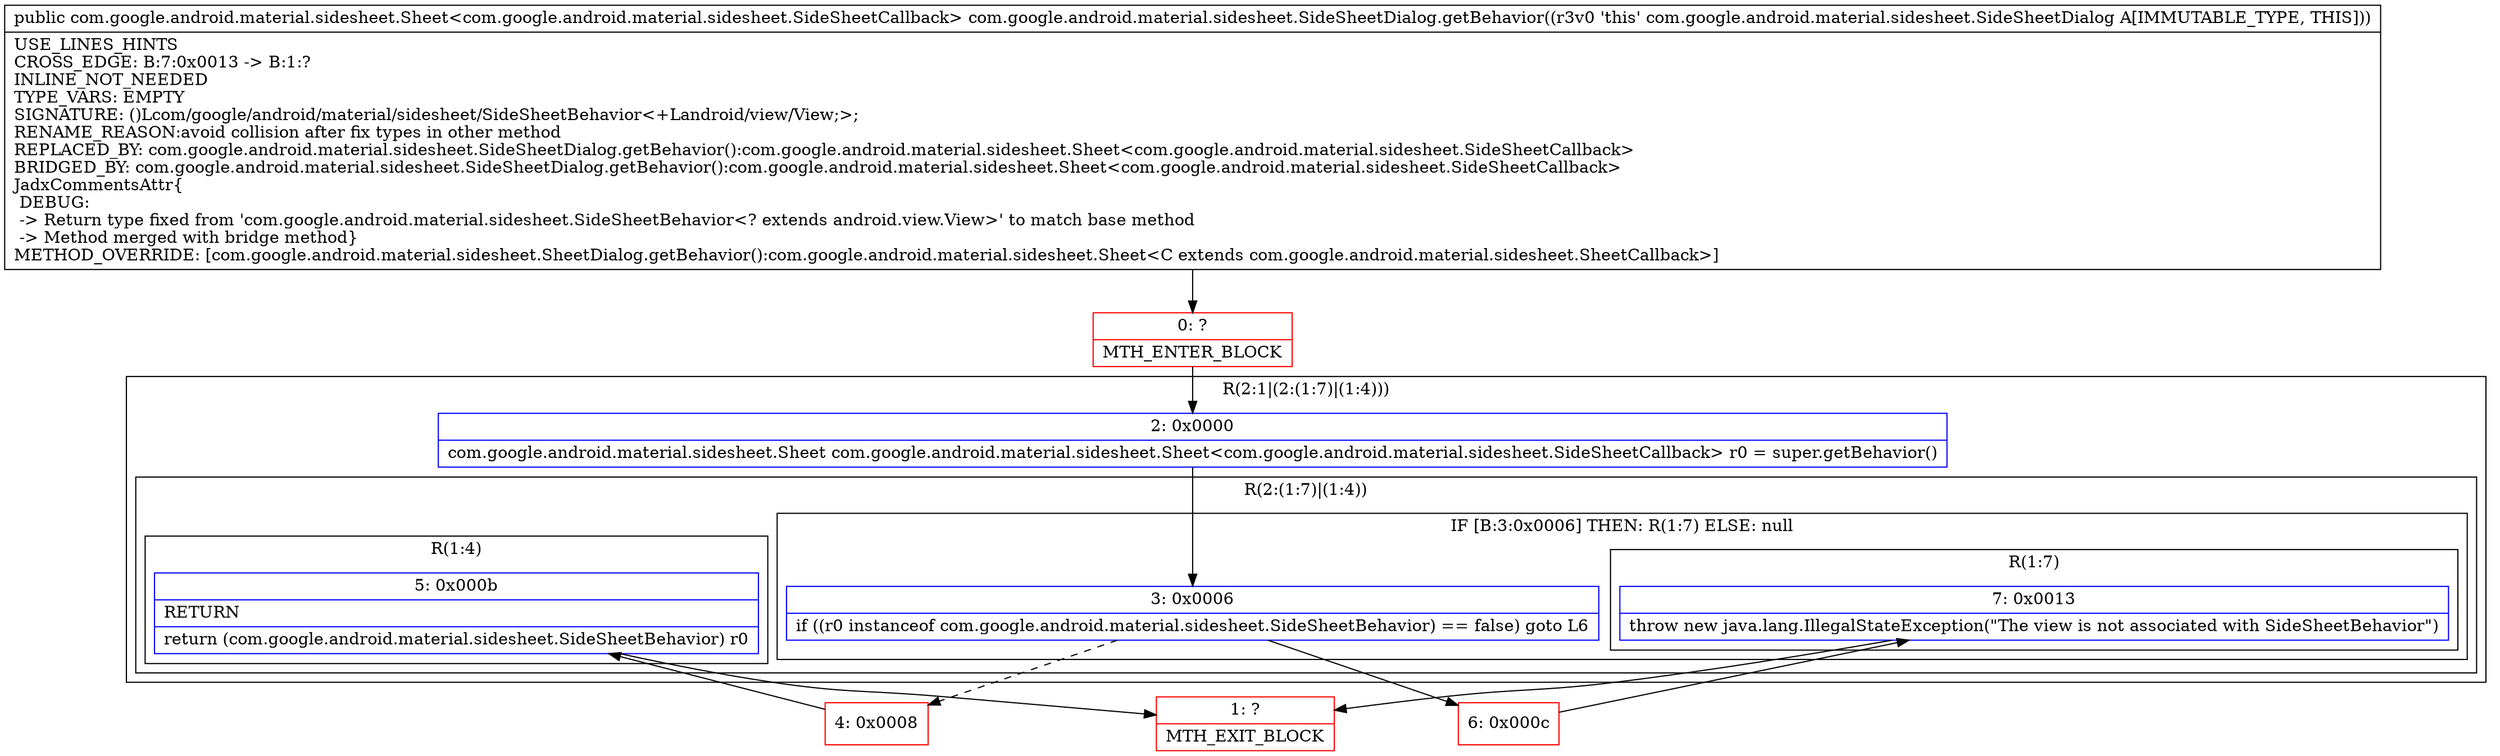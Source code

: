 digraph "CFG forcom.google.android.material.sidesheet.SideSheetDialog.getBehavior()Lcom\/google\/android\/material\/sidesheet\/SideSheetBehavior;" {
subgraph cluster_Region_1406531270 {
label = "R(2:1|(2:(1:7)|(1:4)))";
node [shape=record,color=blue];
Node_2 [shape=record,label="{2\:\ 0x0000|com.google.android.material.sidesheet.Sheet com.google.android.material.sidesheet.Sheet\<com.google.android.material.sidesheet.SideSheetCallback\> r0 = super.getBehavior()\l}"];
subgraph cluster_Region_208569812 {
label = "R(2:(1:7)|(1:4))";
node [shape=record,color=blue];
subgraph cluster_IfRegion_78889188 {
label = "IF [B:3:0x0006] THEN: R(1:7) ELSE: null";
node [shape=record,color=blue];
Node_3 [shape=record,label="{3\:\ 0x0006|if ((r0 instanceof com.google.android.material.sidesheet.SideSheetBehavior) == false) goto L6\l}"];
subgraph cluster_Region_2076765046 {
label = "R(1:7)";
node [shape=record,color=blue];
Node_7 [shape=record,label="{7\:\ 0x0013|throw new java.lang.IllegalStateException(\"The view is not associated with SideSheetBehavior\")\l}"];
}
}
subgraph cluster_Region_1830447908 {
label = "R(1:4)";
node [shape=record,color=blue];
Node_5 [shape=record,label="{5\:\ 0x000b|RETURN\l|return (com.google.android.material.sidesheet.SideSheetBehavior) r0\l}"];
}
}
}
Node_0 [shape=record,color=red,label="{0\:\ ?|MTH_ENTER_BLOCK\l}"];
Node_4 [shape=record,color=red,label="{4\:\ 0x0008}"];
Node_1 [shape=record,color=red,label="{1\:\ ?|MTH_EXIT_BLOCK\l}"];
Node_6 [shape=record,color=red,label="{6\:\ 0x000c}"];
MethodNode[shape=record,label="{public com.google.android.material.sidesheet.Sheet\<com.google.android.material.sidesheet.SideSheetCallback\> com.google.android.material.sidesheet.SideSheetDialog.getBehavior((r3v0 'this' com.google.android.material.sidesheet.SideSheetDialog A[IMMUTABLE_TYPE, THIS]))  | USE_LINES_HINTS\lCROSS_EDGE: B:7:0x0013 \-\> B:1:?\lINLINE_NOT_NEEDED\lTYPE_VARS: EMPTY\lSIGNATURE: ()Lcom\/google\/android\/material\/sidesheet\/SideSheetBehavior\<+Landroid\/view\/View;\>;\lRENAME_REASON:avoid collision after fix types in other method\lREPLACED_BY: com.google.android.material.sidesheet.SideSheetDialog.getBehavior():com.google.android.material.sidesheet.Sheet\<com.google.android.material.sidesheet.SideSheetCallback\>\lBRIDGED_BY: com.google.android.material.sidesheet.SideSheetDialog.getBehavior():com.google.android.material.sidesheet.Sheet\<com.google.android.material.sidesheet.SideSheetCallback\>\lJadxCommentsAttr\{\l DEBUG: \l \-\> Return type fixed from 'com.google.android.material.sidesheet.SideSheetBehavior\<? extends android.view.View\>' to match base method\l \-\> Method merged with bridge method\}\lMETHOD_OVERRIDE: [com.google.android.material.sidesheet.SheetDialog.getBehavior():com.google.android.material.sidesheet.Sheet\<C extends com.google.android.material.sidesheet.SheetCallback\>]\l}"];
MethodNode -> Node_0;Node_2 -> Node_3;
Node_3 -> Node_4[style=dashed];
Node_3 -> Node_6;
Node_7 -> Node_1;
Node_5 -> Node_1;
Node_0 -> Node_2;
Node_4 -> Node_5;
Node_6 -> Node_7;
}

